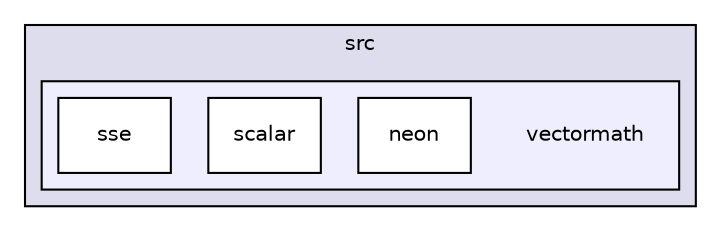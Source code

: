 digraph "bullet/bullet-2.82-r2704/src/vectormath" {
  compound=true
  node [ fontsize="10", fontname="Helvetica"];
  edge [ labelfontsize="10", labelfontname="Helvetica"];
  subgraph clusterdir_68d7f8ba1985e704f0f5f20dc6f517a7 {
    graph [ bgcolor="#ddddee", pencolor="black", label="src" fontname="Helvetica", fontsize="10", URL="dir_68d7f8ba1985e704f0f5f20dc6f517a7.html"]
  subgraph clusterdir_c38dceb2522acbad286a7232f08ab19b {
    graph [ bgcolor="#eeeeff", pencolor="black", label="" URL="dir_c38dceb2522acbad286a7232f08ab19b.html"];
    dir_c38dceb2522acbad286a7232f08ab19b [shape=plaintext label="vectormath"];
    dir_6904c2ce94b225ad9e1471ad063088cb [shape=box label="neon" color="black" fillcolor="white" style="filled" URL="dir_6904c2ce94b225ad9e1471ad063088cb.html"];
    dir_aee98713df1e6bd2874bf9f6c08c811f [shape=box label="scalar" color="black" fillcolor="white" style="filled" URL="dir_aee98713df1e6bd2874bf9f6c08c811f.html"];
    dir_4f9e765999358921f640a4b20c1e4f87 [shape=box label="sse" color="black" fillcolor="white" style="filled" URL="dir_4f9e765999358921f640a4b20c1e4f87.html"];
  }
  }
}
